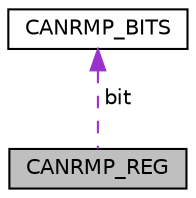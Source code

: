digraph "CANRMP_REG"
{
  edge [fontname="Helvetica",fontsize="10",labelfontname="Helvetica",labelfontsize="10"];
  node [fontname="Helvetica",fontsize="10",shape=record];
  Node1 [label="CANRMP_REG",height=0.2,width=0.4,color="black", fillcolor="grey75", style="filled", fontcolor="black"];
  Node2 -> Node1 [dir="back",color="darkorchid3",fontsize="10",style="dashed",label=" bit" ,fontname="Helvetica"];
  Node2 [label="CANRMP_BITS",height=0.2,width=0.4,color="black", fillcolor="white", style="filled",URL="$struct_c_a_n_r_m_p___b_i_t_s.html"];
}

